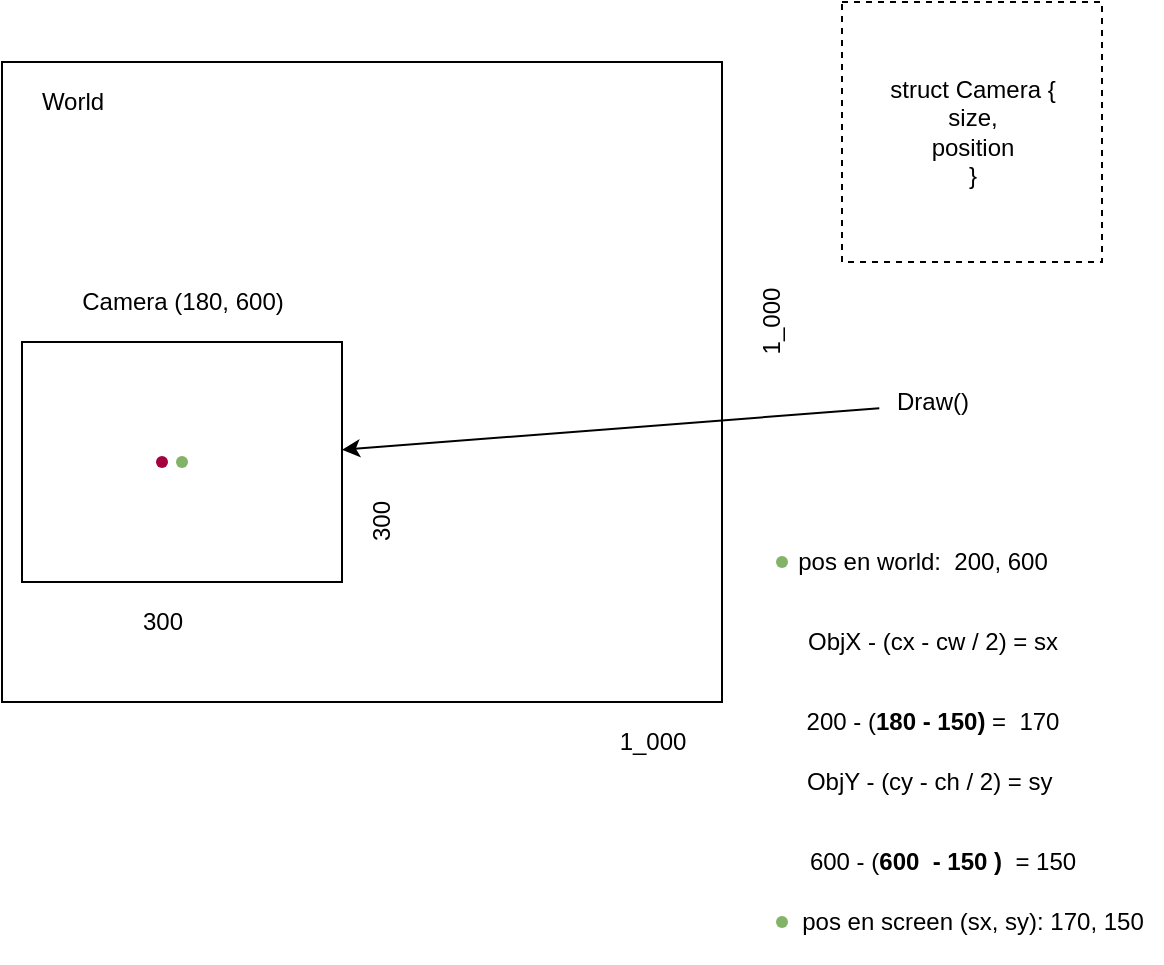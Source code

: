 <mxfile>
    <diagram id="ncp3lcxw3w1cd1IU2U_P" name="Page-1">
        <mxGraphModel dx="674" dy="378" grid="1" gridSize="10" guides="1" tooltips="1" connect="1" arrows="1" fold="1" page="1" pageScale="1" pageWidth="850" pageHeight="1100" math="0" shadow="0">
            <root>
                <mxCell id="0"/>
                <mxCell id="1" parent="0"/>
                <mxCell id="3" value="" style="whiteSpace=wrap;html=1;" parent="1" vertex="1">
                    <mxGeometry x="170" y="100" width="360" height="320" as="geometry"/>
                </mxCell>
                <mxCell id="2" value="World&lt;br&gt;" style="text;html=1;align=center;verticalAlign=middle;resizable=0;points=[];autosize=1;strokeColor=none;fillColor=none;" parent="1" vertex="1">
                    <mxGeometry x="180" y="110" width="50" height="20" as="geometry"/>
                </mxCell>
                <mxCell id="9" style="edgeStyle=none;html=1;entryX=-0.027;entryY=0.658;entryDx=0;entryDy=0;entryPerimeter=0;startArrow=classic;startFill=1;endArrow=none;endFill=0;" parent="1" source="4" target="6" edge="1">
                    <mxGeometry relative="1" as="geometry"/>
                </mxCell>
                <mxCell id="4" value="" style="whiteSpace=wrap;html=1;fillColor=none;" parent="1" vertex="1">
                    <mxGeometry x="180" y="240" width="160" height="120" as="geometry"/>
                </mxCell>
                <mxCell id="5" value="Camera (180, 600)" style="text;html=1;align=center;verticalAlign=middle;resizable=0;points=[];autosize=1;strokeColor=none;fillColor=none;" parent="1" vertex="1">
                    <mxGeometry x="200" y="210" width="120" height="20" as="geometry"/>
                </mxCell>
                <mxCell id="6" value="Draw()" style="text;html=1;align=center;verticalAlign=middle;resizable=0;points=[];autosize=1;strokeColor=none;fillColor=none;" parent="1" vertex="1">
                    <mxGeometry x="610" y="260" width="50" height="20" as="geometry"/>
                </mxCell>
                <mxCell id="13" value="" style="whiteSpace=wrap;html=1;dashed=1;" parent="1" vertex="1">
                    <mxGeometry x="590" y="70" width="130" height="130" as="geometry"/>
                </mxCell>
                <mxCell id="14" value="struct Camera {&lt;br&gt;size,&lt;br&gt;position&lt;br&gt;}" style="text;html=1;align=center;verticalAlign=middle;resizable=0;points=[];autosize=1;strokeColor=none;fillColor=none;" parent="1" vertex="1">
                    <mxGeometry x="605" y="105" width="100" height="60" as="geometry"/>
                </mxCell>
                <mxCell id="15" value="" style="shape=waypoint;sketch=0;size=6;pointerEvents=1;points=[];fillColor=#d5e8d4;resizable=0;rotatable=0;perimeter=centerPerimeter;snapToPoint=1;strokeColor=#82b366;" parent="1" vertex="1">
                    <mxGeometry x="240" y="280" width="40" height="40" as="geometry"/>
                </mxCell>
                <mxCell id="16" value="pos en world:&amp;nbsp; 200, 600" style="text;html=1;align=center;verticalAlign=middle;resizable=0;points=[];autosize=1;strokeColor=none;fillColor=none;" parent="1" vertex="1">
                    <mxGeometry x="560" y="340" width="140" height="20" as="geometry"/>
                </mxCell>
                <mxCell id="17" value="pos en screen (sx, sy): 170, 150" style="text;html=1;align=center;verticalAlign=middle;resizable=0;points=[];autosize=1;strokeColor=none;fillColor=none;" parent="1" vertex="1">
                    <mxGeometry x="560" y="520" width="190" height="20" as="geometry"/>
                </mxCell>
                <mxCell id="18" value="ObjX - (cx - cw / 2) = sx" style="text;html=1;align=center;verticalAlign=middle;resizable=0;points=[];autosize=1;strokeColor=none;fillColor=none;" parent="1" vertex="1">
                    <mxGeometry x="565" y="380" width="140" height="20" as="geometry"/>
                </mxCell>
                <mxCell id="19" value="200 - (&lt;b&gt;180 - 150)&lt;/b&gt;&amp;nbsp;=&amp;nbsp; 170" style="text;html=1;align=center;verticalAlign=middle;resizable=0;points=[];autosize=1;strokeColor=none;fillColor=none;" parent="1" vertex="1">
                    <mxGeometry x="565" y="420" width="140" height="20" as="geometry"/>
                </mxCell>
                <mxCell id="20" value="ObjY - (cy - ch / 2) = sy&amp;nbsp;" style="text;html=1;align=center;verticalAlign=middle;resizable=0;points=[];autosize=1;strokeColor=none;fillColor=none;" parent="1" vertex="1">
                    <mxGeometry x="565" y="450" width="140" height="20" as="geometry"/>
                </mxCell>
                <mxCell id="21" value="600 - (&lt;b&gt;600&amp;nbsp; - 150 )&amp;nbsp;&lt;/b&gt; = 150" style="text;html=1;align=center;verticalAlign=middle;resizable=0;points=[];autosize=1;strokeColor=none;fillColor=none;" parent="1" vertex="1">
                    <mxGeometry x="565" y="490" width="150" height="20" as="geometry"/>
                </mxCell>
                <mxCell id="23" value="" style="shape=waypoint;sketch=0;size=6;pointerEvents=1;points=[];fillColor=#d80073;resizable=0;rotatable=0;perimeter=centerPerimeter;snapToPoint=1;strokeColor=#A50040;fontColor=#ffffff;" parent="1" vertex="1">
                    <mxGeometry x="230" y="280" width="40" height="40" as="geometry"/>
                </mxCell>
                <mxCell id="24" value="300" style="text;html=1;align=center;verticalAlign=middle;resizable=0;points=[];autosize=1;strokeColor=none;fillColor=none;" parent="1" vertex="1">
                    <mxGeometry x="230" y="370" width="40" height="20" as="geometry"/>
                </mxCell>
                <mxCell id="25" value="300" style="text;html=1;align=center;verticalAlign=middle;resizable=0;points=[];autosize=1;strokeColor=none;fillColor=none;rotation=-90;" parent="1" vertex="1">
                    <mxGeometry x="340" y="320" width="40" height="20" as="geometry"/>
                </mxCell>
                <mxCell id="27" value="" style="shape=waypoint;sketch=0;size=6;pointerEvents=1;points=[];fillColor=#d5e8d4;resizable=0;rotatable=0;perimeter=centerPerimeter;snapToPoint=1;strokeColor=#82b366;" parent="1" vertex="1">
                    <mxGeometry x="540" y="330" width="40" height="40" as="geometry"/>
                </mxCell>
                <mxCell id="28" value="" style="shape=waypoint;sketch=0;size=6;pointerEvents=1;points=[];fillColor=#d5e8d4;resizable=0;rotatable=0;perimeter=centerPerimeter;snapToPoint=1;strokeColor=#82b366;" parent="1" vertex="1">
                    <mxGeometry x="540" y="510" width="40" height="40" as="geometry"/>
                </mxCell>
                <mxCell id="29" value="1_000" style="text;html=1;align=center;verticalAlign=middle;resizable=0;points=[];autosize=1;strokeColor=none;fillColor=none;" parent="1" vertex="1">
                    <mxGeometry x="470" y="430" width="50" height="20" as="geometry"/>
                </mxCell>
                <mxCell id="30" value="1_000" style="text;html=1;align=center;verticalAlign=middle;resizable=0;points=[];autosize=1;strokeColor=none;fillColor=none;rotation=-90;" parent="1" vertex="1">
                    <mxGeometry x="530" y="220" width="50" height="20" as="geometry"/>
                </mxCell>
            </root>
        </mxGraphModel>
    </diagram>
</mxfile>